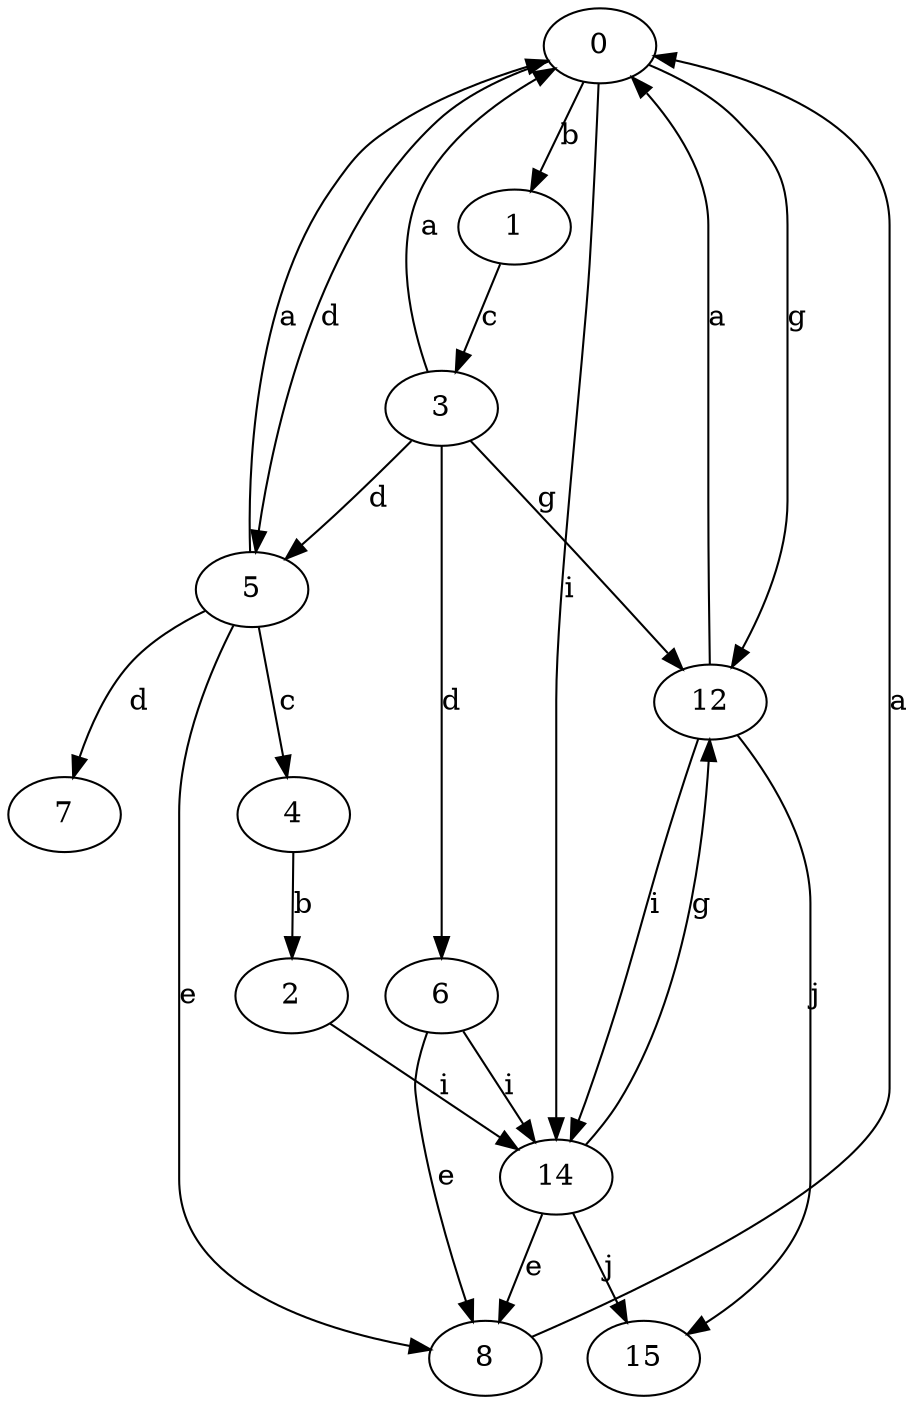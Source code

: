 strict digraph  {
0;
1;
2;
3;
4;
5;
6;
7;
8;
12;
14;
15;
0 -> 1  [label=b];
0 -> 5  [label=d];
0 -> 12  [label=g];
0 -> 14  [label=i];
1 -> 3  [label=c];
2 -> 14  [label=i];
3 -> 0  [label=a];
3 -> 5  [label=d];
3 -> 6  [label=d];
3 -> 12  [label=g];
4 -> 2  [label=b];
5 -> 0  [label=a];
5 -> 4  [label=c];
5 -> 7  [label=d];
5 -> 8  [label=e];
6 -> 8  [label=e];
6 -> 14  [label=i];
8 -> 0  [label=a];
12 -> 0  [label=a];
12 -> 14  [label=i];
12 -> 15  [label=j];
14 -> 8  [label=e];
14 -> 12  [label=g];
14 -> 15  [label=j];
}

